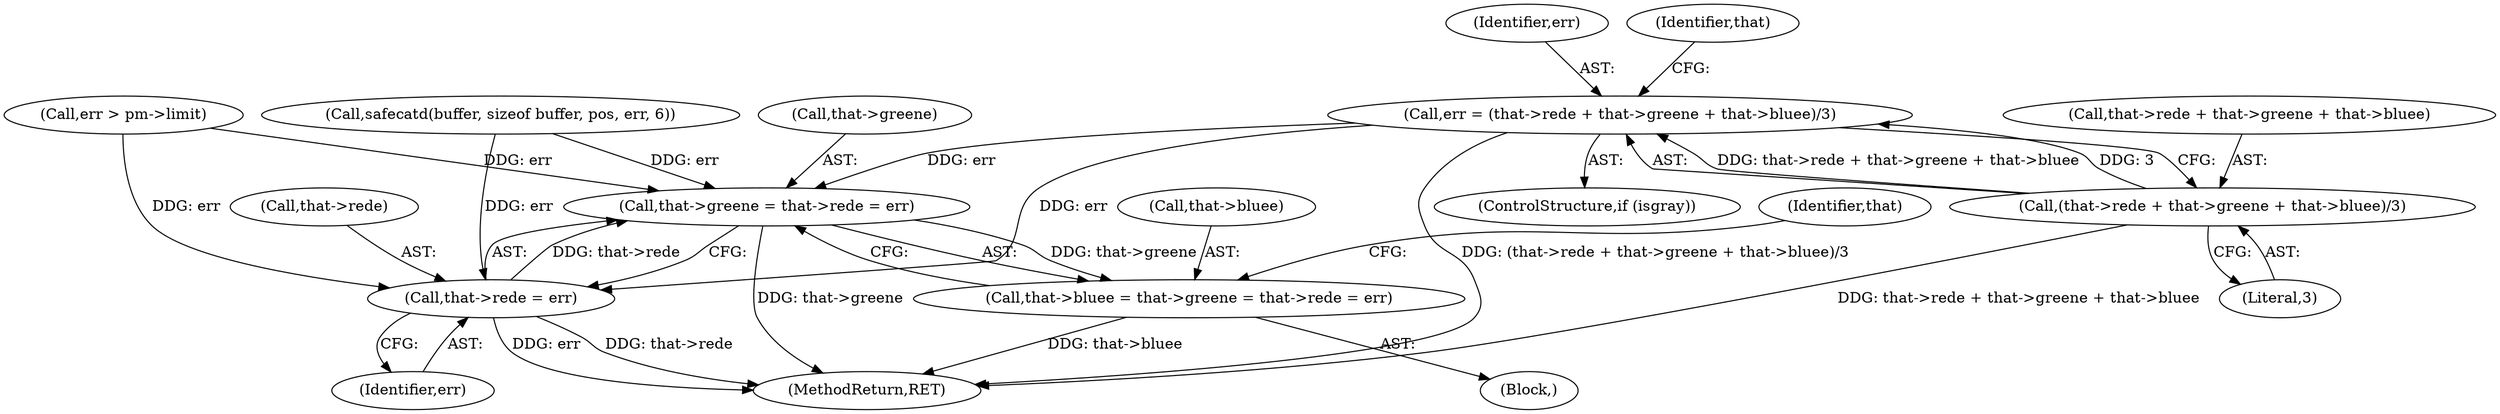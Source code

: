 digraph "0_Android_9d4853418ab2f754c2b63e091c29c5529b8b86ca_77@integer" {
"1001141" [label="(Call,err = (that->rede + that->greene + that->bluee)/3)"];
"1001143" [label="(Call,(that->rede + that->greene + that->bluee)/3)"];
"1001245" [label="(Call,that->greene = that->rede = err)"];
"1001241" [label="(Call,that->bluee = that->greene = that->rede = err)"];
"1001249" [label="(Call,that->rede = err)"];
"1001144" [label="(Call,that->rede + that->greene + that->bluee)"];
"1001139" [label="(ControlStructure,if (isgray))"];
"1001143" [label="(Call,(that->rede + that->greene + that->bluee)/3)"];
"1001242" [label="(Call,that->bluee)"];
"1001141" [label="(Call,err = (that->rede + that->greene + that->bluee)/3)"];
"1001178" [label="(Call,err > pm->limit)"];
"1001250" [label="(Call,that->rede)"];
"1001253" [label="(Identifier,err)"];
"1001142" [label="(Identifier,err)"];
"1001245" [label="(Call,that->greene = that->rede = err)"];
"1001257" [label="(Identifier,that)"];
"1001325" [label="(MethodReturn,RET)"];
"1001199" [label="(Call,safecatd(buffer, sizeof buffer, pos, err, 6))"];
"1001246" [label="(Call,that->greene)"];
"1000152" [label="(Block,)"];
"1001155" [label="(Literal,3)"];
"1001230" [label="(Identifier,that)"];
"1001241" [label="(Call,that->bluee = that->greene = that->rede = err)"];
"1001249" [label="(Call,that->rede = err)"];
"1001141" -> "1001139"  [label="AST: "];
"1001141" -> "1001143"  [label="CFG: "];
"1001142" -> "1001141"  [label="AST: "];
"1001143" -> "1001141"  [label="AST: "];
"1001230" -> "1001141"  [label="CFG: "];
"1001141" -> "1001325"  [label="DDG: (that->rede + that->greene + that->bluee)/3"];
"1001143" -> "1001141"  [label="DDG: that->rede + that->greene + that->bluee"];
"1001143" -> "1001141"  [label="DDG: 3"];
"1001141" -> "1001245"  [label="DDG: err"];
"1001141" -> "1001249"  [label="DDG: err"];
"1001143" -> "1001155"  [label="CFG: "];
"1001144" -> "1001143"  [label="AST: "];
"1001155" -> "1001143"  [label="AST: "];
"1001143" -> "1001325"  [label="DDG: that->rede + that->greene + that->bluee"];
"1001245" -> "1001241"  [label="AST: "];
"1001245" -> "1001249"  [label="CFG: "];
"1001246" -> "1001245"  [label="AST: "];
"1001249" -> "1001245"  [label="AST: "];
"1001241" -> "1001245"  [label="CFG: "];
"1001245" -> "1001325"  [label="DDG: that->greene"];
"1001245" -> "1001241"  [label="DDG: that->greene"];
"1001249" -> "1001245"  [label="DDG: that->rede"];
"1001178" -> "1001245"  [label="DDG: err"];
"1001199" -> "1001245"  [label="DDG: err"];
"1001241" -> "1000152"  [label="AST: "];
"1001242" -> "1001241"  [label="AST: "];
"1001257" -> "1001241"  [label="CFG: "];
"1001241" -> "1001325"  [label="DDG: that->bluee"];
"1001249" -> "1001253"  [label="CFG: "];
"1001250" -> "1001249"  [label="AST: "];
"1001253" -> "1001249"  [label="AST: "];
"1001249" -> "1001325"  [label="DDG: err"];
"1001249" -> "1001325"  [label="DDG: that->rede"];
"1001178" -> "1001249"  [label="DDG: err"];
"1001199" -> "1001249"  [label="DDG: err"];
}
